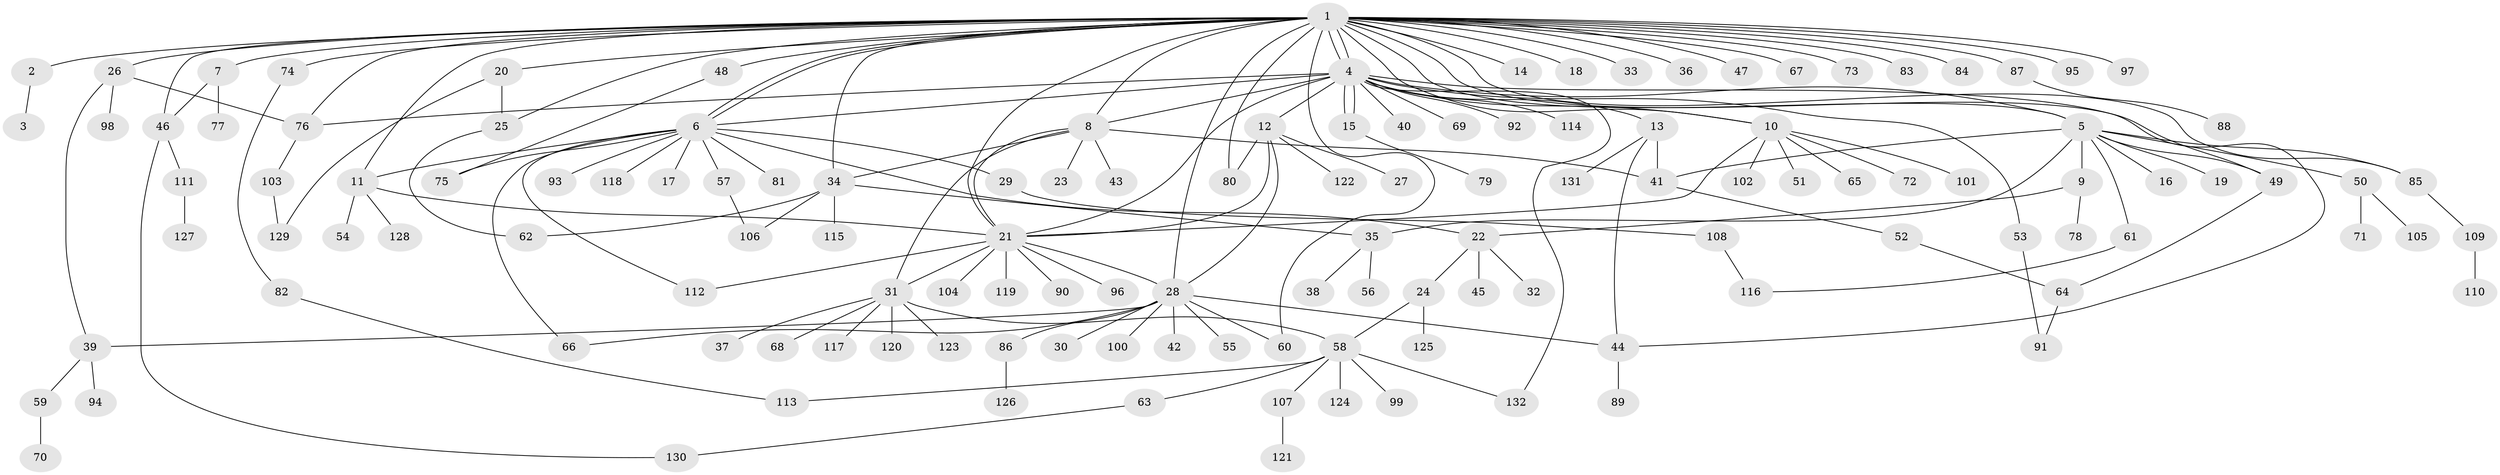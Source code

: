 // Generated by graph-tools (version 1.1) at 2025/46/03/09/25 04:46:59]
// undirected, 132 vertices, 176 edges
graph export_dot {
graph [start="1"]
  node [color=gray90,style=filled];
  1;
  2;
  3;
  4;
  5;
  6;
  7;
  8;
  9;
  10;
  11;
  12;
  13;
  14;
  15;
  16;
  17;
  18;
  19;
  20;
  21;
  22;
  23;
  24;
  25;
  26;
  27;
  28;
  29;
  30;
  31;
  32;
  33;
  34;
  35;
  36;
  37;
  38;
  39;
  40;
  41;
  42;
  43;
  44;
  45;
  46;
  47;
  48;
  49;
  50;
  51;
  52;
  53;
  54;
  55;
  56;
  57;
  58;
  59;
  60;
  61;
  62;
  63;
  64;
  65;
  66;
  67;
  68;
  69;
  70;
  71;
  72;
  73;
  74;
  75;
  76;
  77;
  78;
  79;
  80;
  81;
  82;
  83;
  84;
  85;
  86;
  87;
  88;
  89;
  90;
  91;
  92;
  93;
  94;
  95;
  96;
  97;
  98;
  99;
  100;
  101;
  102;
  103;
  104;
  105;
  106;
  107;
  108;
  109;
  110;
  111;
  112;
  113;
  114;
  115;
  116;
  117;
  118;
  119;
  120;
  121;
  122;
  123;
  124;
  125;
  126;
  127;
  128;
  129;
  130;
  131;
  132;
  1 -- 2;
  1 -- 4;
  1 -- 4;
  1 -- 5;
  1 -- 6;
  1 -- 6;
  1 -- 7;
  1 -- 8;
  1 -- 10;
  1 -- 11;
  1 -- 14;
  1 -- 18;
  1 -- 20;
  1 -- 21;
  1 -- 25;
  1 -- 26;
  1 -- 28;
  1 -- 33;
  1 -- 34;
  1 -- 36;
  1 -- 46;
  1 -- 47;
  1 -- 48;
  1 -- 49;
  1 -- 60;
  1 -- 67;
  1 -- 73;
  1 -- 74;
  1 -- 76;
  1 -- 80;
  1 -- 83;
  1 -- 84;
  1 -- 85;
  1 -- 87;
  1 -- 95;
  1 -- 97;
  2 -- 3;
  4 -- 5;
  4 -- 6;
  4 -- 8;
  4 -- 10;
  4 -- 12;
  4 -- 13;
  4 -- 15;
  4 -- 15;
  4 -- 21;
  4 -- 40;
  4 -- 44;
  4 -- 53;
  4 -- 69;
  4 -- 76;
  4 -- 92;
  4 -- 114;
  4 -- 132;
  5 -- 9;
  5 -- 16;
  5 -- 19;
  5 -- 35;
  5 -- 41;
  5 -- 49;
  5 -- 50;
  5 -- 61;
  5 -- 85;
  6 -- 11;
  6 -- 17;
  6 -- 22;
  6 -- 29;
  6 -- 57;
  6 -- 66;
  6 -- 75;
  6 -- 81;
  6 -- 93;
  6 -- 112;
  6 -- 118;
  7 -- 46;
  7 -- 77;
  8 -- 21;
  8 -- 23;
  8 -- 31;
  8 -- 34;
  8 -- 41;
  8 -- 43;
  9 -- 22;
  9 -- 78;
  10 -- 21;
  10 -- 51;
  10 -- 65;
  10 -- 72;
  10 -- 101;
  10 -- 102;
  11 -- 21;
  11 -- 54;
  11 -- 128;
  12 -- 21;
  12 -- 27;
  12 -- 28;
  12 -- 80;
  12 -- 122;
  13 -- 41;
  13 -- 44;
  13 -- 131;
  15 -- 79;
  20 -- 25;
  20 -- 129;
  21 -- 28;
  21 -- 31;
  21 -- 90;
  21 -- 96;
  21 -- 104;
  21 -- 112;
  21 -- 119;
  22 -- 24;
  22 -- 32;
  22 -- 45;
  24 -- 58;
  24 -- 125;
  25 -- 62;
  26 -- 39;
  26 -- 76;
  26 -- 98;
  28 -- 30;
  28 -- 39;
  28 -- 42;
  28 -- 44;
  28 -- 55;
  28 -- 60;
  28 -- 66;
  28 -- 86;
  28 -- 100;
  29 -- 108;
  31 -- 37;
  31 -- 58;
  31 -- 68;
  31 -- 117;
  31 -- 120;
  31 -- 123;
  34 -- 35;
  34 -- 62;
  34 -- 106;
  34 -- 115;
  35 -- 38;
  35 -- 56;
  39 -- 59;
  39 -- 94;
  41 -- 52;
  44 -- 89;
  46 -- 111;
  46 -- 130;
  48 -- 75;
  49 -- 64;
  50 -- 71;
  50 -- 105;
  52 -- 64;
  53 -- 91;
  57 -- 106;
  58 -- 63;
  58 -- 99;
  58 -- 107;
  58 -- 113;
  58 -- 124;
  58 -- 132;
  59 -- 70;
  61 -- 116;
  63 -- 130;
  64 -- 91;
  74 -- 82;
  76 -- 103;
  82 -- 113;
  85 -- 109;
  86 -- 126;
  87 -- 88;
  103 -- 129;
  107 -- 121;
  108 -- 116;
  109 -- 110;
  111 -- 127;
}
